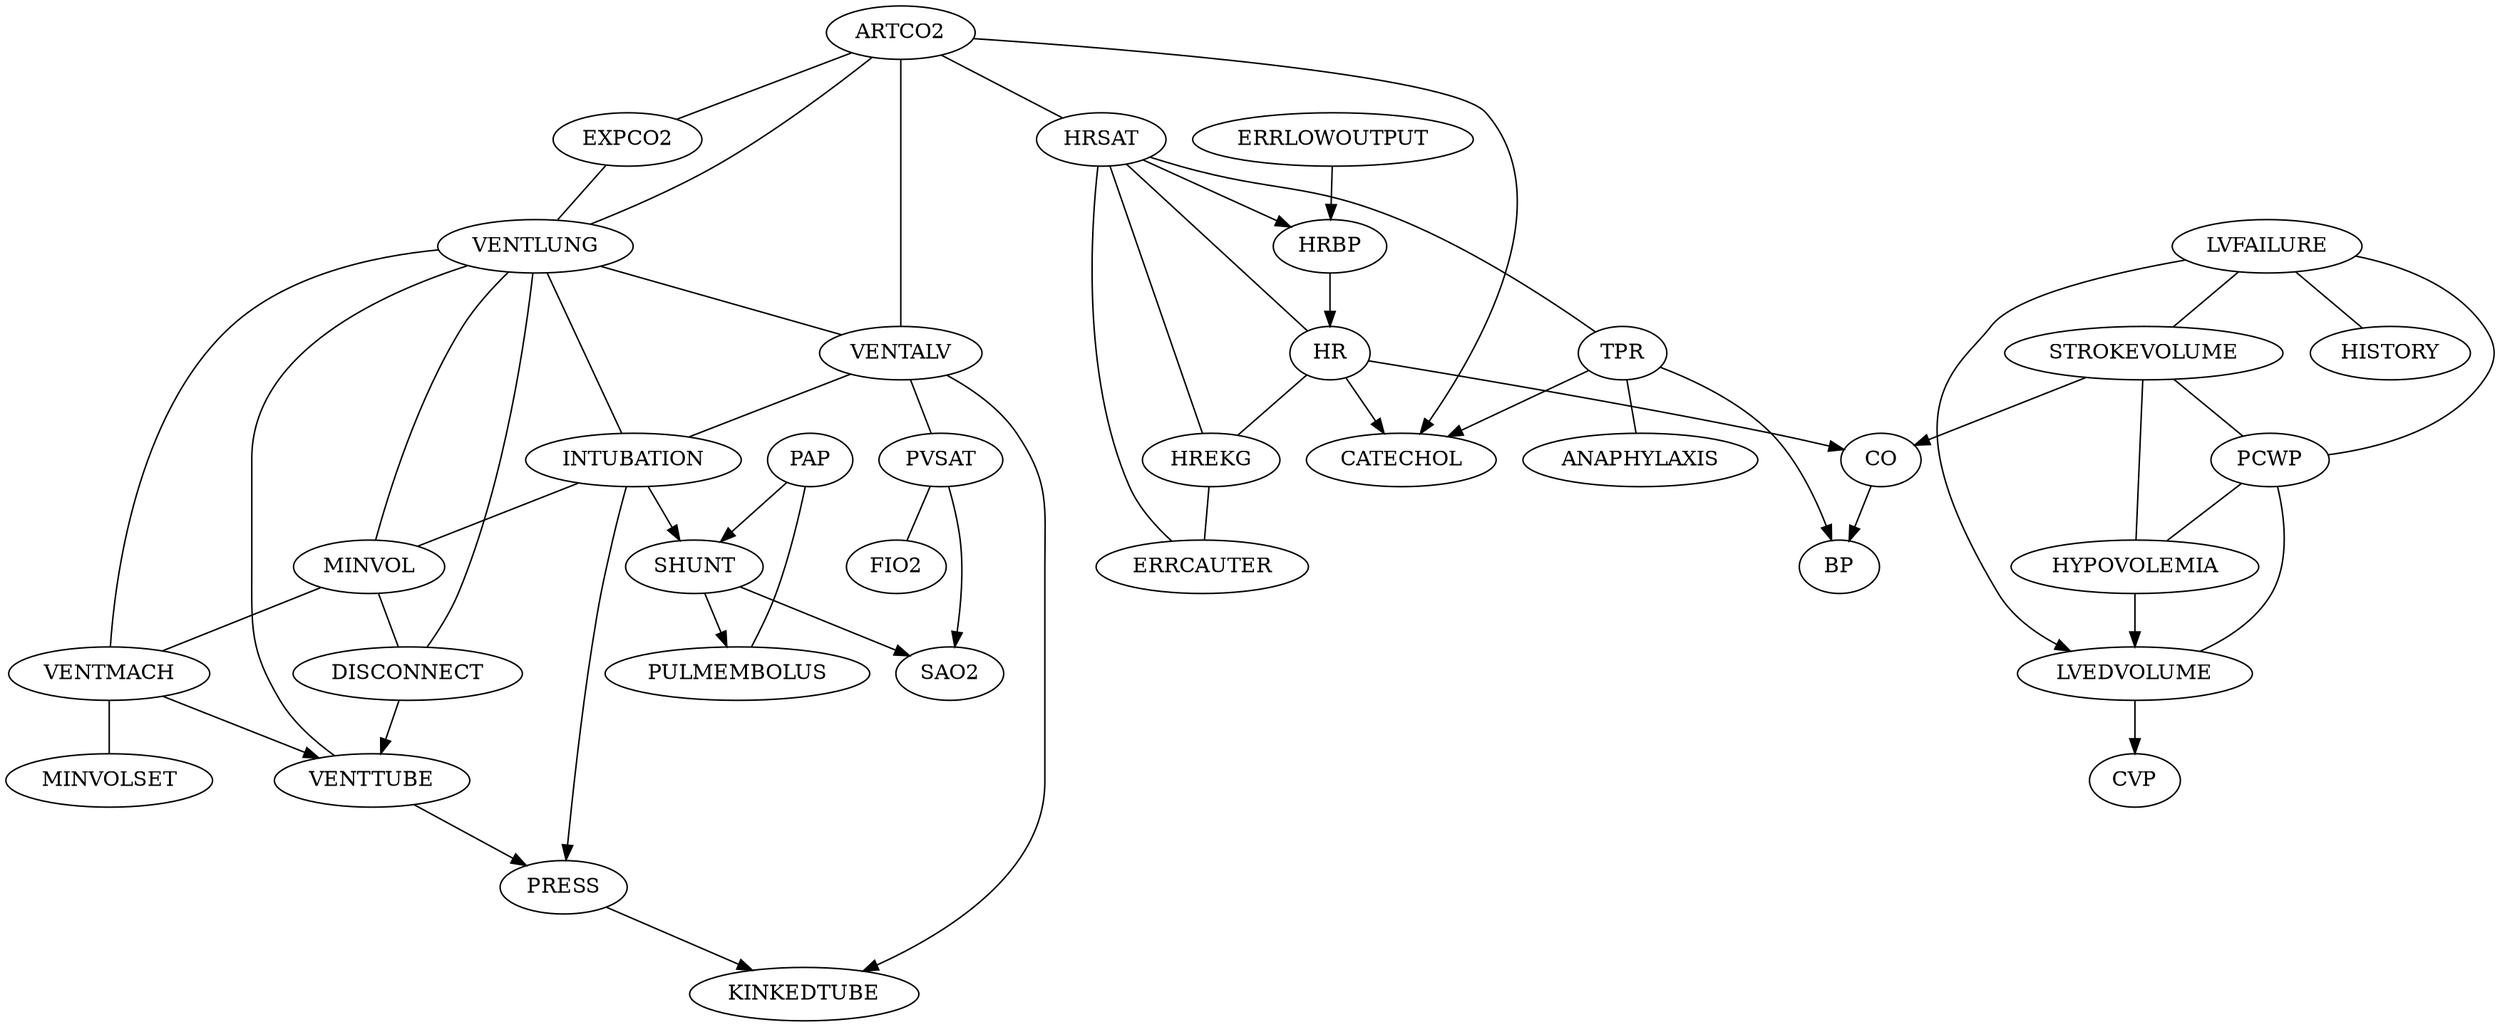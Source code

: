 digraph G {
    "VENTMACH" -> "VENTTUBE";
    "ARTCO2" -> "CATECHOL";
    "HR" -> "CATECHOL";
    "CO" -> "BP";
    "ERRLOWOUTPUT" -> "HRBP";
    "HR" -> "CO";
    "TPR" -> "BP";
    "VENTTUBE" -> "PRESS";
    "PRESS" -> "KINKEDTUBE";
    "PVSAT" -> "SAO2";
    "PAP" -> "SHUNT";
    "INTUBATION" -> "PRESS";
    "HRSAT" -> "HRBP";
    "INTUBATION" -> "SHUNT";
    "VENTALV" -> "KINKEDTUBE";
    "HYPOVOLEMIA" -> "LVEDVOLUME";
    "LVFAILURE" -> "LVEDVOLUME";
    "DISCONNECT" -> "VENTTUBE";
    "SHUNT" -> "PULMEMBOLUS";
    "STROKEVOLUME" -> "CO";
    "SHUNT" -> "SAO2";
    "LVEDVOLUME" -> "CVP";
    "HRBP" -> "HR";
    "TPR" -> "CATECHOL";
    "VENTLUNG" -> "INTUBATION" [dir = none];
    "INTUBATION" -> "MINVOL" [dir = none];
    "VENTALV" -> "PVSAT" [dir = none];
    "LVFAILURE" -> "HISTORY" [dir = none];
    "PAP" -> "PULMEMBOLUS" [dir = none];
    "STROKEVOLUME" -> "HYPOVOLEMIA" [dir = none];
    "HRSAT" -> "TPR" [dir = none];
    "MINVOL" -> "DISCONNECT" [dir = none];
    "LVFAILURE" -> "PCWP" [dir = none];
    "ARTCO2" -> "EXPCO2" [dir = none];
    "HREKG" -> "ERRCAUTER" [dir = none];
    "VENTLUNG" -> "DISCONNECT" [dir = none];
    "ARTCO2" -> "VENTALV" [dir = none];
    "PCWP" -> "HYPOVOLEMIA" [dir = none];
    "VENTLUNG" -> "VENTMACH" [dir = none];
    "PVSAT" -> "FIO2" [dir = none];
    "VENTMACH" -> "MINVOLSET" [dir = none];
    "VENTLUNG" -> "MINVOL" [dir = none];
    "EXPCO2" -> "VENTLUNG" [dir = none];
    "TPR" -> "ANAPHYLAXIS" [dir = none];
    "MINVOL" -> "VENTMACH" [dir = none];
    "VENTLUNG" -> "VENTALV" [dir = none];
    "ARTCO2" -> "HRSAT" [dir = none];
    "ARTCO2" -> "VENTLUNG" [dir = none];
    "HRSAT" -> "ERRCAUTER" [dir = none];
    "PCWP" -> "LVEDVOLUME" [dir = none];
    "STROKEVOLUME" -> "PCWP" [dir = none];
    "HRSAT" -> "HREKG" [dir = none];
    "LVFAILURE" -> "STROKEVOLUME" [dir = none];
    "VENTALV" -> "INTUBATION" [dir = none];
    "VENTLUNG" -> "VENTTUBE" [dir = none];
    "HR" -> "HREKG" [dir = none];
    "HRSAT" -> "HR" [dir = none];
}
